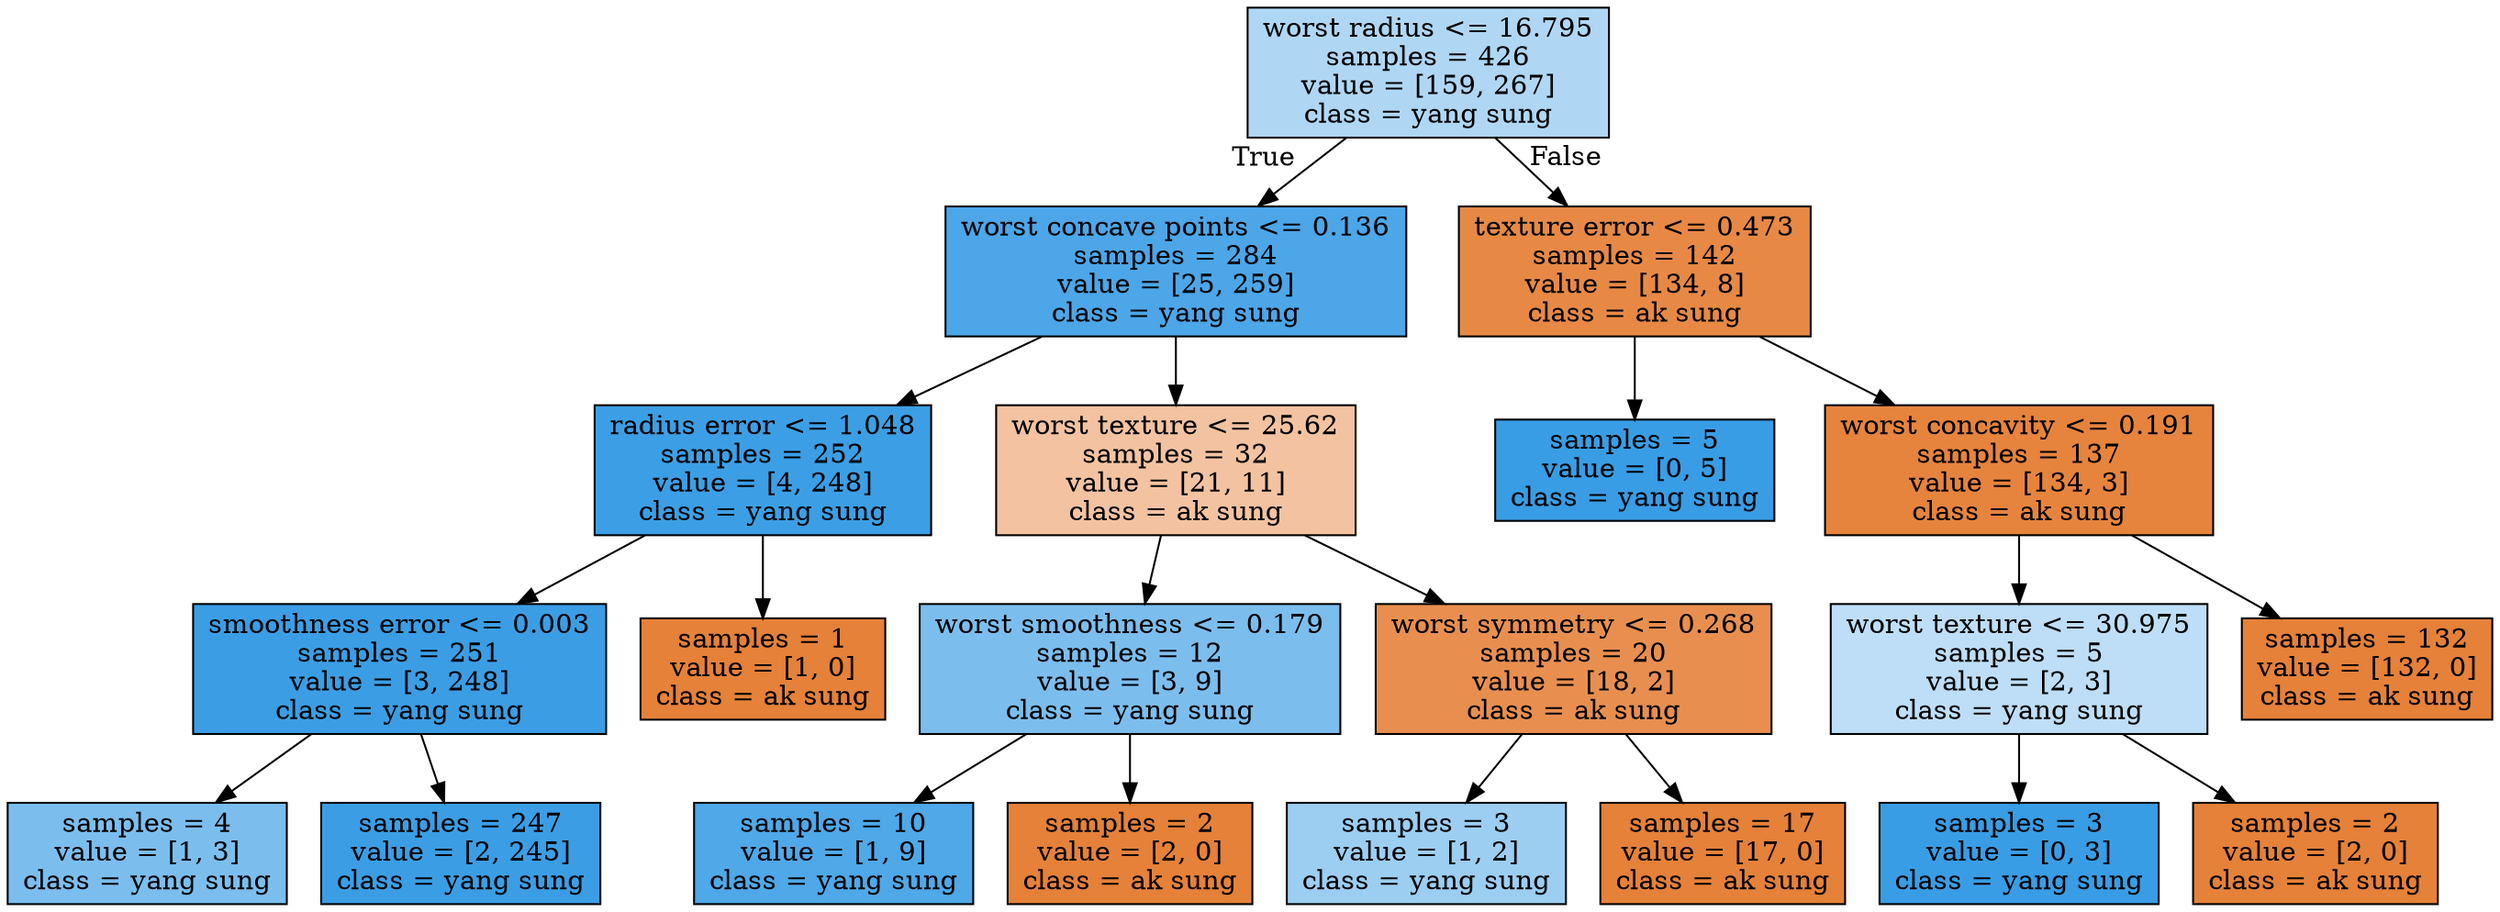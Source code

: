 digraph Tree {
node [shape=box, style="filled", color="black"] ;
0 [label="worst radius <= 16.795\nsamples = 426\nvalue = [159, 267]\nclass = yang sung", fillcolor="#afd7f4"] ;
1 [label="worst concave points <= 0.136\nsamples = 284\nvalue = [25, 259]\nclass = yang sung", fillcolor="#4ca6e8"] ;
0 -> 1 [labeldistance=2.5, labelangle=45, headlabel="True"] ;
2 [label="radius error <= 1.048\nsamples = 252\nvalue = [4, 248]\nclass = yang sung", fillcolor="#3c9fe5"] ;
1 -> 2 ;
3 [label="smoothness error <= 0.003\nsamples = 251\nvalue = [3, 248]\nclass = yang sung", fillcolor="#3b9ee5"] ;
2 -> 3 ;
4 [label="samples = 4\nvalue = [1, 3]\nclass = yang sung", fillcolor="#7bbeee"] ;
3 -> 4 ;
5 [label="samples = 247\nvalue = [2, 245]\nclass = yang sung", fillcolor="#3b9ee5"] ;
3 -> 5 ;
6 [label="samples = 1\nvalue = [1, 0]\nclass = ak sung", fillcolor="#e58139"] ;
2 -> 6 ;
7 [label="worst texture <= 25.62\nsamples = 32\nvalue = [21, 11]\nclass = ak sung", fillcolor="#f3c3a1"] ;
1 -> 7 ;
8 [label="worst smoothness <= 0.179\nsamples = 12\nvalue = [3, 9]\nclass = yang sung", fillcolor="#7bbeee"] ;
7 -> 8 ;
9 [label="samples = 10\nvalue = [1, 9]\nclass = yang sung", fillcolor="#4fa8e8"] ;
8 -> 9 ;
10 [label="samples = 2\nvalue = [2, 0]\nclass = ak sung", fillcolor="#e58139"] ;
8 -> 10 ;
11 [label="worst symmetry <= 0.268\nsamples = 20\nvalue = [18, 2]\nclass = ak sung", fillcolor="#e88f4f"] ;
7 -> 11 ;
12 [label="samples = 3\nvalue = [1, 2]\nclass = yang sung", fillcolor="#9ccef2"] ;
11 -> 12 ;
13 [label="samples = 17\nvalue = [17, 0]\nclass = ak sung", fillcolor="#e58139"] ;
11 -> 13 ;
14 [label="texture error <= 0.473\nsamples = 142\nvalue = [134, 8]\nclass = ak sung", fillcolor="#e78945"] ;
0 -> 14 [labeldistance=2.5, labelangle=-45, headlabel="False"] ;
15 [label="samples = 5\nvalue = [0, 5]\nclass = yang sung", fillcolor="#399de5"] ;
14 -> 15 ;
16 [label="worst concavity <= 0.191\nsamples = 137\nvalue = [134, 3]\nclass = ak sung", fillcolor="#e6843d"] ;
14 -> 16 ;
17 [label="worst texture <= 30.975\nsamples = 5\nvalue = [2, 3]\nclass = yang sung", fillcolor="#bddef6"] ;
16 -> 17 ;
18 [label="samples = 3\nvalue = [0, 3]\nclass = yang sung", fillcolor="#399de5"] ;
17 -> 18 ;
19 [label="samples = 2\nvalue = [2, 0]\nclass = ak sung", fillcolor="#e58139"] ;
17 -> 19 ;
20 [label="samples = 132\nvalue = [132, 0]\nclass = ak sung", fillcolor="#e58139"] ;
16 -> 20 ;
}
